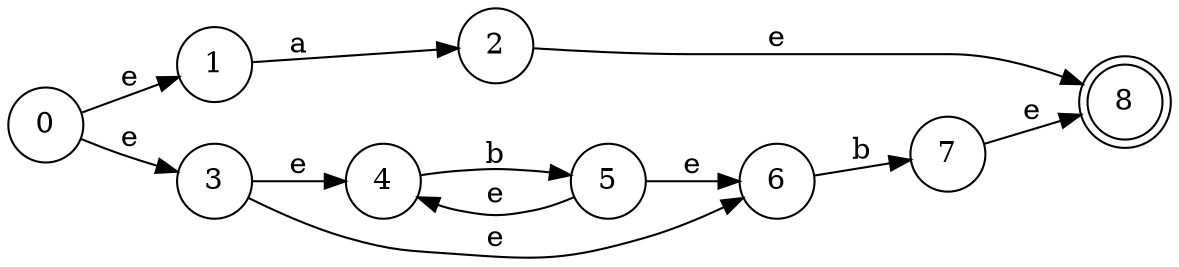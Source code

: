 // Diagrama NFA
strict digraph {
	rankdir=LR
	node [shape=circle]
	0 -> 1 [label=e]
	1 -> 2 [label=a]
	0 -> 3 [label=e]
	3 -> 4 [label=e]
	4 -> 5 [label=b]
	5 -> 4 [label=e]
	5 -> 6 [label=e]
	3 -> 6 [label=e]
	6 -> 7 [label=b]
	3 -> 4
	2 -> 8 [label=e]
	7 -> 8 [label=e]
	8 [shape=doublecircle]
}
